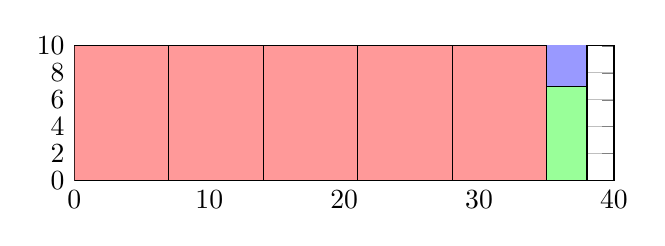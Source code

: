 \begin{tikzpicture}
	\begin{axis}[axis equal image, xmin=0, xmax=40, ymin=0, ymax=10, grid=major]
		\filldraw[draw=black,fill=red!40,pattern=,pattern color=red!40](axis cs:0.0,0.0) rectangle (axis cs:7.0,10.0);		\filldraw[draw=black,fill=red!40,pattern=,pattern color=red!40](axis cs:7.0,0.0) rectangle (axis cs:14.0,10.0);		\filldraw[draw=black,fill=red!40,pattern=,pattern color=red!40](axis cs:14.0,0.0) rectangle (axis cs:21.0,10.0);		\filldraw[draw=black,fill=red!40,pattern=,pattern color=red!40](axis cs:21.0,0.0) rectangle (axis cs:28.0,10.0);		\filldraw[draw=black,fill=red!40,pattern=,pattern color=red!40](axis cs:28.0,0.0) rectangle (axis cs:35.0,10.0);		\filldraw[draw=black,fill=green!40,pattern=,pattern color=green!40](axis cs:35.0,0.0) rectangle (axis cs:38.0,7.0);		\filldraw[draw=black,fill=blue!40,pattern=,pattern color=blue!40](axis cs:35.0,7.0) rectangle (axis cs:38.0,12.0);	\end{axis}
\end{tikzpicture}